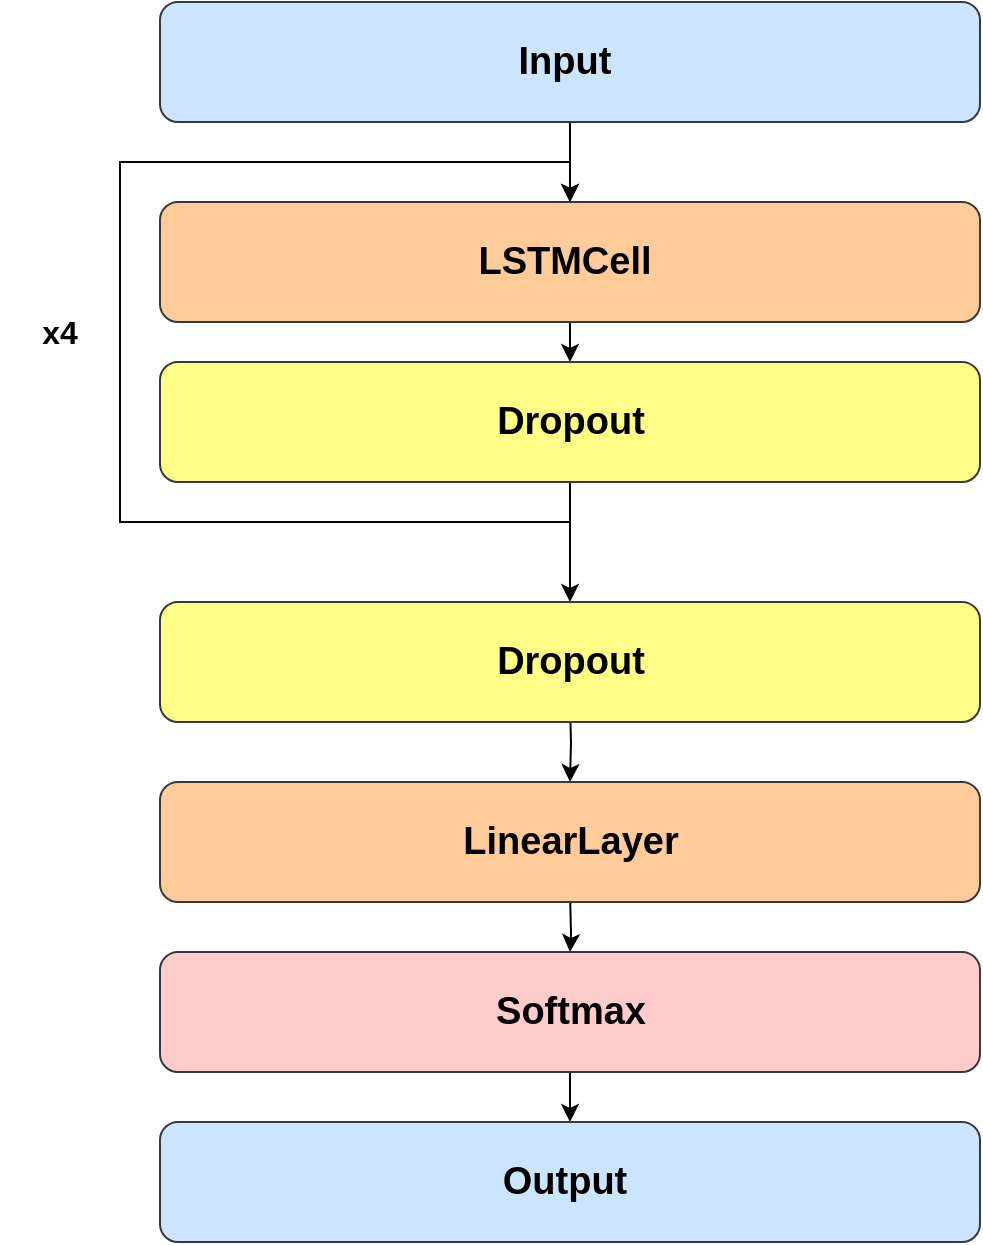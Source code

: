 <mxfile version="24.6.5" type="github">
  <diagram name="Page-1" id="4foP37DBVG21IgykUf9b">
    <mxGraphModel dx="1364" dy="765" grid="1" gridSize="10" guides="1" tooltips="1" connect="1" arrows="1" fold="1" page="1" pageScale="1" pageWidth="850" pageHeight="1100" math="0" shadow="0">
      <root>
        <mxCell id="0" />
        <mxCell id="1" parent="0" />
        <mxCell id="XXojYKrICWl--Rnxmb-7-6" style="edgeStyle=orthogonalEdgeStyle;rounded=0;orthogonalLoop=1;jettySize=auto;html=1;" edge="1" parent="1" source="v35jjvogBl-JAgBrnzws-1">
          <mxGeometry relative="1" as="geometry">
            <mxPoint x="395" y="160" as="targetPoint" />
          </mxGeometry>
        </mxCell>
        <mxCell id="v35jjvogBl-JAgBrnzws-1" value="" style="rounded=1;whiteSpace=wrap;html=1;fillColor=#cce5ff;strokeColor=#36393d;" parent="1" vertex="1">
          <mxGeometry x="190" y="60" width="410" height="60" as="geometry" />
        </mxCell>
        <mxCell id="v35jjvogBl-JAgBrnzws-2" value="&lt;font style=&quot;font-size: 19px;&quot;&gt;&lt;b&gt;Input&lt;/b&gt;&lt;/font&gt;" style="text;html=1;align=center;verticalAlign=middle;whiteSpace=wrap;rounded=0;" parent="1" vertex="1">
          <mxGeometry x="365" y="77.5" width="55" height="25" as="geometry" />
        </mxCell>
        <mxCell id="v35jjvogBl-JAgBrnzws-25" style="edgeStyle=orthogonalEdgeStyle;rounded=0;orthogonalLoop=1;jettySize=auto;html=1;exitX=0.5;exitY=1;exitDx=0;exitDy=0;entryX=0.5;entryY=0;entryDx=0;entryDy=0;" parent="1" source="v35jjvogBl-JAgBrnzws-3" target="v35jjvogBl-JAgBrnzws-4" edge="1">
          <mxGeometry relative="1" as="geometry" />
        </mxCell>
        <mxCell id="v35jjvogBl-JAgBrnzws-3" value="" style="rounded=1;whiteSpace=wrap;html=1;fillColor=#ffcc99;strokeColor=#36393d;" parent="1" vertex="1">
          <mxGeometry x="190" y="160" width="410" height="60" as="geometry" />
        </mxCell>
        <mxCell id="v35jjvogBl-JAgBrnzws-24" style="edgeStyle=orthogonalEdgeStyle;rounded=0;orthogonalLoop=1;jettySize=auto;html=1;exitX=0.5;exitY=1;exitDx=0;exitDy=0;entryX=0.5;entryY=0;entryDx=0;entryDy=0;" parent="1" source="v35jjvogBl-JAgBrnzws-4" target="v35jjvogBl-JAgBrnzws-3" edge="1">
          <mxGeometry relative="1" as="geometry">
            <mxPoint x="70" y="300" as="targetPoint" />
            <Array as="points">
              <mxPoint x="395" y="320" />
              <mxPoint x="170" y="320" />
              <mxPoint x="170" y="140" />
              <mxPoint x="395" y="140" />
            </Array>
          </mxGeometry>
        </mxCell>
        <mxCell id="XXojYKrICWl--Rnxmb-7-7" style="edgeStyle=orthogonalEdgeStyle;rounded=0;orthogonalLoop=1;jettySize=auto;html=1;" edge="1" parent="1">
          <mxGeometry relative="1" as="geometry">
            <mxPoint x="395" y="360" as="targetPoint" />
            <mxPoint x="395" y="290" as="sourcePoint" />
          </mxGeometry>
        </mxCell>
        <mxCell id="v35jjvogBl-JAgBrnzws-4" value="" style="rounded=1;whiteSpace=wrap;html=1;fillColor=#ffff88;strokeColor=#36393d;" parent="1" vertex="1">
          <mxGeometry x="190" y="240" width="410" height="60" as="geometry" />
        </mxCell>
        <mxCell id="v35jjvogBl-JAgBrnzws-11" value="&lt;font style=&quot;font-size: 19px;&quot;&gt;&lt;b&gt;LSTMCell&lt;/b&gt;&lt;/font&gt;" style="text;html=1;align=center;verticalAlign=middle;whiteSpace=wrap;rounded=0;" parent="1" vertex="1">
          <mxGeometry x="365" y="177.5" width="55" height="25" as="geometry" />
        </mxCell>
        <mxCell id="v35jjvogBl-JAgBrnzws-15" value="&lt;font style=&quot;font-size: 19px;&quot;&gt;&lt;b&gt;Dropout&lt;/b&gt;&lt;/font&gt;" style="text;html=1;align=center;verticalAlign=middle;whiteSpace=wrap;rounded=0;" parent="1" vertex="1">
          <mxGeometry x="367.5" y="257.5" width="55" height="25" as="geometry" />
        </mxCell>
        <mxCell id="XXojYKrICWl--Rnxmb-7-3" value="&lt;b&gt;&lt;font style=&quot;font-size: 16px;&quot;&gt;x4&lt;/font&gt;&lt;/b&gt;" style="text;html=1;align=center;verticalAlign=middle;whiteSpace=wrap;rounded=0;" vertex="1" parent="1">
          <mxGeometry x="110" y="210" width="60" height="30" as="geometry" />
        </mxCell>
        <mxCell id="XXojYKrICWl--Rnxmb-7-11" style="edgeStyle=orthogonalEdgeStyle;rounded=0;orthogonalLoop=1;jettySize=auto;html=1;" edge="1" parent="1">
          <mxGeometry relative="1" as="geometry">
            <mxPoint x="395" y="450" as="targetPoint" />
            <mxPoint x="395" y="410" as="sourcePoint" />
          </mxGeometry>
        </mxCell>
        <mxCell id="XXojYKrICWl--Rnxmb-7-8" value="" style="rounded=1;whiteSpace=wrap;html=1;fillColor=#ffff88;strokeColor=#36393d;" vertex="1" parent="1">
          <mxGeometry x="190" y="360" width="410" height="60" as="geometry" />
        </mxCell>
        <mxCell id="XXojYKrICWl--Rnxmb-7-9" value="&lt;font style=&quot;font-size: 19px;&quot;&gt;&lt;b&gt;Dropout&lt;/b&gt;&lt;/font&gt;" style="text;html=1;align=center;verticalAlign=middle;whiteSpace=wrap;rounded=0;" vertex="1" parent="1">
          <mxGeometry x="367.5" y="377.5" width="55" height="25" as="geometry" />
        </mxCell>
        <mxCell id="XXojYKrICWl--Rnxmb-7-17" value="" style="edgeStyle=orthogonalEdgeStyle;rounded=0;orthogonalLoop=1;jettySize=auto;html=1;" edge="1" parent="1" target="XXojYKrICWl--Rnxmb-7-16">
          <mxGeometry relative="1" as="geometry">
            <mxPoint x="395" y="505" as="sourcePoint" />
          </mxGeometry>
        </mxCell>
        <mxCell id="XXojYKrICWl--Rnxmb-7-12" value="" style="rounded=1;whiteSpace=wrap;html=1;fillColor=#ffcc99;strokeColor=#36393d;" vertex="1" parent="1">
          <mxGeometry x="190" y="450" width="410" height="60" as="geometry" />
        </mxCell>
        <mxCell id="XXojYKrICWl--Rnxmb-7-13" value="&lt;span style=&quot;font-size: 19px;&quot;&gt;&lt;b&gt;LinearLayer&lt;/b&gt;&lt;/span&gt;" style="text;html=1;align=center;verticalAlign=middle;whiteSpace=wrap;rounded=0;" vertex="1" parent="1">
          <mxGeometry x="367.5" y="467.5" width="55" height="25" as="geometry" />
        </mxCell>
        <mxCell id="XXojYKrICWl--Rnxmb-7-20" style="edgeStyle=orthogonalEdgeStyle;rounded=0;orthogonalLoop=1;jettySize=auto;html=1;" edge="1" parent="1" source="XXojYKrICWl--Rnxmb-7-16">
          <mxGeometry relative="1" as="geometry">
            <mxPoint x="395" y="620" as="targetPoint" />
          </mxGeometry>
        </mxCell>
        <mxCell id="XXojYKrICWl--Rnxmb-7-16" value="" style="rounded=1;whiteSpace=wrap;html=1;fillColor=#ffcccc;strokeColor=#36393d;" vertex="1" parent="1">
          <mxGeometry x="190" y="535" width="410" height="60" as="geometry" />
        </mxCell>
        <mxCell id="XXojYKrICWl--Rnxmb-7-18" value="&lt;span style=&quot;font-size: 19px;&quot;&gt;&lt;b&gt;Softmax&lt;/b&gt;&lt;/span&gt;" style="text;html=1;align=center;verticalAlign=middle;whiteSpace=wrap;rounded=0;" vertex="1" parent="1">
          <mxGeometry x="367.5" y="552.5" width="55" height="25" as="geometry" />
        </mxCell>
        <mxCell id="XXojYKrICWl--Rnxmb-7-21" value="" style="rounded=1;whiteSpace=wrap;html=1;fillColor=#cce5ff;strokeColor=#36393d;" vertex="1" parent="1">
          <mxGeometry x="190" y="620" width="410" height="60" as="geometry" />
        </mxCell>
        <mxCell id="XXojYKrICWl--Rnxmb-7-22" value="&lt;span style=&quot;font-size: 19px;&quot;&gt;&lt;b&gt;Output&lt;/b&gt;&lt;/span&gt;" style="text;html=1;align=center;verticalAlign=middle;whiteSpace=wrap;rounded=0;" vertex="1" parent="1">
          <mxGeometry x="365" y="637.5" width="55" height="25" as="geometry" />
        </mxCell>
      </root>
    </mxGraphModel>
  </diagram>
</mxfile>
